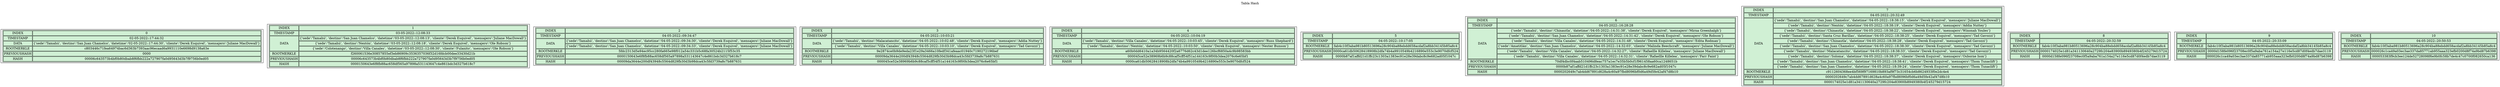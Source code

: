 digraph G{
label="Tabla Hash"
labelloc = "t"
node [shape=record]
bloque0[label=<<table bgcolor="#D0F0D4"><tr><td>INDEX</td><td>0</td></tr><tr><td>TIMESTAMP</td><td>02-05-2022::17:44:32</td></tr><TR>
<TD style="text-align: center;" rowspan = "1">DATA</TD>
<TD style="text-align: center;">\{'sede':'Tamahú', 'destino':'San Juan Chamelco', 'datetime':'02-05-2022::17:44:30', 'cliente':'Derek Esquivel', 'mensajero':'Juliane MacDowall'\}
</TD>
</TR>
<tr><td>ROOTMERKLE</td><td>c803446c71fea64974bac6d363b7393aac96ecaad6a9931110e6698d9138a63e</td></tr><tr><td>PREVIOUSHASH</td><td>0000</td></tr><tr><td>HASH</td><td>00006c643573b4bf0b80dbab8f6fbb222a727907fa0d95643d3b7f9756b0ed05</td></tr></table>>]bloque1[label=<<table bgcolor="#D0F0D4"><tr><td>INDEX</td><td>1</td></tr><tr><td>TIMESTAMP</td><td>03-05-2022::12:08:33</td></tr><TR>
<TD style="text-align: center;" rowspan = "3">DATA</TD>
<TD style="text-align: center;">\{'sede':'Tamahú', 'destino':'San Juan Chamelco', 'datetime':'03-05-2022::12:08:13', 'cliente':'Derek Esquivel', 'mensajero':'Juliane MacDowall'\}
</TD>
</TR>
<TR>
<TD style="text-align: center;">\{'sede':'Tamahú', 'destino':'Nentón', 'datetime':'03-05-2022::12:08:18', 'cliente':'Derek Esquivel', 'mensajero':'Ole Robson'\}
</TD>
</TR>
<TR>
<TD style="text-align: center;">\{'sede':'Colotenango', 'destino':'Villa Canales', 'datetime':'03-05-2022::12:08:30', 'cliente':'Fulanito', 'mensajero':'Ole Robson'\}
</TD>
</TR>
<tr><td>ROOTMERKLE</td><td>f260061536e30857855ef3eb86909c3536357036f32d16fdcb00dee33430d21b</td></tr><tr><td>PREVIOUSHASH</td><td>00006c643573b4bf0b80dbab8f6fbb222a727907fa0d95643d3b7f9756b0ed05</td></tr><tr><td>HASH</td><td>0000150643e6f8fb88ac658df565a97898a531143647c4e861bdc3d327b618c7</td></tr></table>>]bloque2[label=<<table bgcolor="#D0F0D4"><tr><td>INDEX</td><td>2</td></tr><tr><td>TIMESTAMP</td><td>04-05-2022::09:34:47</td></tr><TR>
<TD style="text-align: center;" rowspan = "2">DATA</TD>
<TD style="text-align: center;">\{'sede':'Tamahú', 'destino':'San Juan Chamelco', 'datetime':'04-05-2022::09:34:30', 'cliente':'Derek Esquivel', 'mensajero':'Juliane MacDowall'\}
</TD>
</TR>
<TR>
<TD style="text-align: center;">\{'sede':'Tamahú', 'destino':'San Juan Chamelco', 'datetime':'04-05-2022::09:34:33', 'cliente':'Derek Esquivel', 'mensajero':'Juliane MacDowall'\}
</TD>
</TR>
<tr><td>ROOTMERKLE</td><td>5fdc2313d5e94ec95cc280fa665e98f012a54c331b5c68fa30524b2115f53c35</td></tr><tr><td>PREVIOUSHASH</td><td>0000150643e6f8fb88ac658df565a97898a531143647c4e861bdc3d327b618c7</td></tr><tr><td>HASH</td><td>00009da3644e200df43948c5564d829fb30d3b98dca43c5fd3739a8c7b887631</td></tr></table>>]bloque3[label=<<table bgcolor="#D0F0D4"><tr><td>INDEX</td><td>3</td></tr><tr><td>TIMESTAMP</td><td>04-05-2022::10:03:21</td></tr><TR>
<TD style="text-align: center;" rowspan = "2">DATA</TD>
<TD style="text-align: center;">\{'sede':'Tamahú', 'destino':'Malacatancito', 'datetime':'04-05-2022::10:02:48', 'cliente':'Derek Esquivel', 'mensajero':'Addia Nuttey'\}
</TD>
</TR>
<TR>
<TD style="text-align: center;">\{'sede':'Tamahú', 'destino':'Villa Canales', 'datetime':'04-05-2022::10:03:10', 'cliente':'Derek Esquivel', 'mensajero':'Tad Gavozzi'\}
</TD>
</TR>
<tr><td>ROOTMERKLE</td><td>9e2874ce0b9de9eda23f1e29a3466a10fedf341afeaac01940c7190272196bef</td></tr><tr><td>PREVIOUSHASH</td><td>00009da3644e200df43948c5564d829fb30d3b98dca43c5fd3739a8c7b887631</td></tr><tr><td>HASH</td><td>000045ce52e38969b6b9c88caf5cff54f51a144163c9f00b3dea2076c6e65bf1</td></tr></table>>]bloque4[label=<<table bgcolor="#D0F0D4"><tr><td>INDEX</td><td>4</td></tr><tr><td>TIMESTAMP</td><td>04-05-2022::10:04:19</td></tr><TR>
<TD style="text-align: center;" rowspan = "2">DATA</TD>
<TD style="text-align: center;">\{'sede':'Tamahú', 'destino':'Villa Canales', 'datetime':'04-05-2022::10:03:45', 'cliente':'Derek Esquivel', 'mensajero':'Russ Shephard'\}
</TD>
</TR>
<TR>
<TD style="text-align: center;">\{'sede':'Tamahú', 'destino':'Nentón', 'datetime':'04-05-2022::10:03:50', 'cliente':'Derek Esquivel', 'mensajero':'Nester Bunson'\}
</TD>
</TR>
<tr><td>ROOTMERKLE</td><td>a60b0dd6410a1a34b9564420f2a6776d62c43d1dee126bcf6850a4c9b98583bb</td></tr><tr><td>PREVIOUSHASH</td><td>000045ce52e38969b6b9c88caf5cff54f51a144163c9f00b3dea2076c6e65bf1</td></tr><tr><td>HASH</td><td>0000ca61db50628418908b2dfa74b4a9910549b4216890e553c3e9070dfcf524</td></tr></table>>]bloque5[label=<<table bgcolor="#D0F0D4"><tr><td>INDEX</td><td>5</td></tr><tr><td>TIMESTAMP</td><td>04-05-2022::10:17:05</td></tr><tr><td>ROOTMERKLE</td><td>fab4c10f3aba981b80513696a28c904ba88ebdd658acdaf2a8bb34145b85a8c4</td></tr><tr><td>PREVIOUSHASH</td><td>0000ca61db50628418908b2dfa74b4a9910549b4216890e553c3e9070dfcf524</td></tr><tr><td>HASH</td><td>0000b87af1affd21d1ffc23c1303a1383ec91e28e39dabc8c9e682ad05f1047c</td></tr></table>>]bloque6[label=<<table bgcolor="#D0F0D4"><tr><td>INDEX</td><td>6</td></tr><tr><td>TIMESTAMP</td><td>04-05-2022::16:28:28</td></tr><TR>
<TD style="text-align: center;" rowspan = "6">DATA</TD>
<TD style="text-align: center;">\{'sede':'Tamahú', 'destino':'Chinautla', 'datetime':'04-05-2022::14:31:38', 'cliente':'Derek Esquivel', 'mensajero':'Mirna Greenhalgh'\}
</TD>
</TR>
<TR>
<TD style="text-align: center;">\{'sede':'Tamahú', 'destino':'San Juan Chamelco', 'datetime':'04-05-2022::14:31:42', 'cliente':'Derek Esquivel', 'mensajero':'Ole Robson'\}
</TD>
</TR>
<TR>
<TD style="text-align: center;">\{'sede':'Tamahú', 'destino':'Villa Canales', 'datetime':'04-05-2022::14:31:48', 'cliente':'Derek Esquivel', 'mensajero':'Edita Rodman'\}
</TD>
</TR>
<TR>
<TD style="text-align: center;">\{'sede':'Amatitlán', 'destino':'San Juan Chamelco', 'datetime':'04-05-2022::14:32:03', 'cliente':'Malinda Beechcraft', 'mensajero':'Juliane MacDowall'\}
</TD>
</TR>
<TR>
<TD style="text-align: center;">\{'sede':'Tamahú', 'destino':'Villa Canales', 'datetime':'04-05-2022::14:32:27', 'cliente':'Rafaellle Killelea', 'mensajero':'Juliane MacDowall'\}
</TD>
</TR>
<TR>
<TD style="text-align: center;">\{'sede':'Tamahú', 'destino':'Villa Canales', 'datetime':'04-05-2022::14:32:31', 'cliente':'Rafaellle Killelea', 'mensajero':'Farr Faint'\}
</TD>
</TR>
<tr><td>ROOTMERKLE</td><td>70df4dbc0f4aab510496d8eac757a1ec7e35b5b0cf1f961458aa60ca1248651b</td></tr><tr><td>PREVIOUSHASH</td><td>0000b87af1affd21d1ffc23c1303a1383ec91e28e39dabc8c9e682ad05f1047c</td></tr><tr><td>HASH</td><td>0000202649c7ab4dd67891d628a4c60a97fbd8096bf0d6a49d5fe42af47d8b10</td></tr></table>>]bloque7[label=<<table bgcolor="#D0F0D4"><tr><td>INDEX</td><td>7</td></tr><tr><td>TIMESTAMP</td><td>04-05-2022::20:32:49</td></tr><TR>
<TD style="text-align: center;" rowspan = "10">DATA</TD>
<TD style="text-align: center;">\{'sede':'Tamahú', 'destino':'San Juan Chamelco', 'datetime':'04-05-2022::18:38:15', 'cliente':'Derek Esquivel', 'mensajero':'Juliane MacDowall'\}
</TD>
</TR>
<TR>
<TD style="text-align: center;">\{'sede':'Tamahú', 'destino':'Nentón', 'datetime':'04-05-2022::18:38:19', 'cliente':'Derek Esquivel', 'mensajero':'Addia Nuttey'\}
</TD>
</TR>
<TR>
<TD style="text-align: center;">\{'sede':'Tamahú', 'destino':'Chinautla', 'datetime':'04-05-2022::18:38:22', 'cliente':'Derek Esquivel', 'mensajero':'Winonah Youles'\}
</TD>
</TR>
<TR>
<TD style="text-align: center;">\{'sede':'Tamahú', 'destino':'Santa Cruz Barillas', 'datetime':'04-05-2022::18:38:25', 'cliente':'Derek Esquivel', 'mensajero':'Tad Gavozzi'\}
</TD>
</TR>
<TR>
<TD style="text-align: center;">\{'sede':'Tamahú', 'destino':'Chinautla', 'datetime':'04-05-2022::18:38:28', 'cliente':'Derek Esquivel', 'mensajero':'Tad Gavozzi'\}
</TD>
</TR>
<TR>
<TD style="text-align: center;">\{'sede':'Tamahú', 'destino':'San Juan Chamelco', 'datetime':'04-05-2022::18:38:30', 'cliente':'Derek Esquivel', 'mensajero':'Tad Gavozzi'\}
</TD>
</TR>
<TR>
<TD style="text-align: center;">\{'sede':'Tamahú', 'destino':'Malacatancito', 'datetime':'04-05-2022::18:38:33', 'cliente':'Derek Esquivel', 'mensajero':'Tad Gavozzi'\}
</TD>
</TR>
<TR>
<TD style="text-align: center;">\{'sede':'Tamahú', 'destino':'Soloma', 'datetime':'04-05-2022::18:38:37', 'cliente':'Derek Esquivel', 'mensajero':'Osborne Ison'\}
</TD>
</TR>
<TR>
<TD style="text-align: center;">\{'sede':'Tamahú', 'destino':'San Juan Chamelco', 'datetime':'04-05-2022::18:38:41', 'cliente':'Derek Esquivel', 'mensajero':'Thom Tunaclift'\}
</TD>
</TR>
<TR>
<TD style="text-align: center;">\{'sede':'Tamahú', 'destino':'San Juan Chamelco', 'datetime':'04-05-2022::18:39:24', 'cliente':'Derek Esquivel', 'mensajero':'Thom Tunaclift'\}
</TD>
</TR>
<tr><td>ROOTMERKLE</td><td>c9112604368ee4bf569f97169810b893af9f73c31654cb6b8624933f0e2dc4e4</td></tr><tr><td>PREVIOUSHASH</td><td>0000202649c7ab4dd67891d628a4c60a97fbd8096bf0d6a49d5fe42af47d8b10</td></tr><tr><td>HASH</td><td>0000174025e1d81a341130640a2729fc204e83900b8949380b4f245279d15724</td></tr></table>>]bloque8[label=<<table bgcolor="#D0F0D4"><tr><td>INDEX</td><td>8</td></tr><tr><td>TIMESTAMP</td><td>04-05-2022::20:32:59</td></tr><tr><td>ROOTMERKLE</td><td>fab4c10f3aba981b80513696a28c904ba88ebdd658acdaf2a8bb34145b85a8c4</td></tr><tr><td>PREVIOUSHASH</td><td>0000174025e1d81a341130640a2729fc204e83900b8949380b4f245279d15724</td></tr><tr><td>HASH</td><td>0000d158fe096f23708ec0f5a9aba761a154a27e116e5cd87d0f4edb7dae3119</td></tr></table>>]bloque9[label=<<table bgcolor="#D0F0D4"><tr><td>INDEX</td><td>9</td></tr><tr><td>TIMESTAMP</td><td>04-05-2022::20:33:09</td></tr><tr><td>ROOTMERKLE</td><td>fab4c10f3aba981b80513696a28c904ba88ebdd658acdaf2a8bb34145b85a8c4</td></tr><tr><td>PREVIOUSHASH</td><td>0000d158fe096f23708ec0f5a9aba761a154a27e116e5cd87d0f4edb7dae3119</td></tr><tr><td>HASH</td><td>000026c1ca49a03ec3ae337da85771ab955aaa323efb0200d8f74a9bd87b6398</td></tr></table>>]bloque10[label=<<table bgcolor="#D0F0D4"><tr><td>INDEX</td><td>10</td></tr><tr><td>TIMESTAMP</td><td>04-05-2022::20:50:53</td></tr><tr><td>ROOTMERKLE</td><td>fab4c10f3aba981b80513696a28c904ba88ebdd658acdaf2a8bb34145b85a8c4</td></tr><tr><td>PREVIOUSHASH</td><td>000026c1ca49a03ec3ae337da85771ab955aaa323efb0200d8f74a9bd87b6398</td></tr><tr><td>HASH</td><td>000053383f9cb3ee124de52728098f6e9b0fc58b7de4c47c0700f082650ca136</td></tr></table>>]}